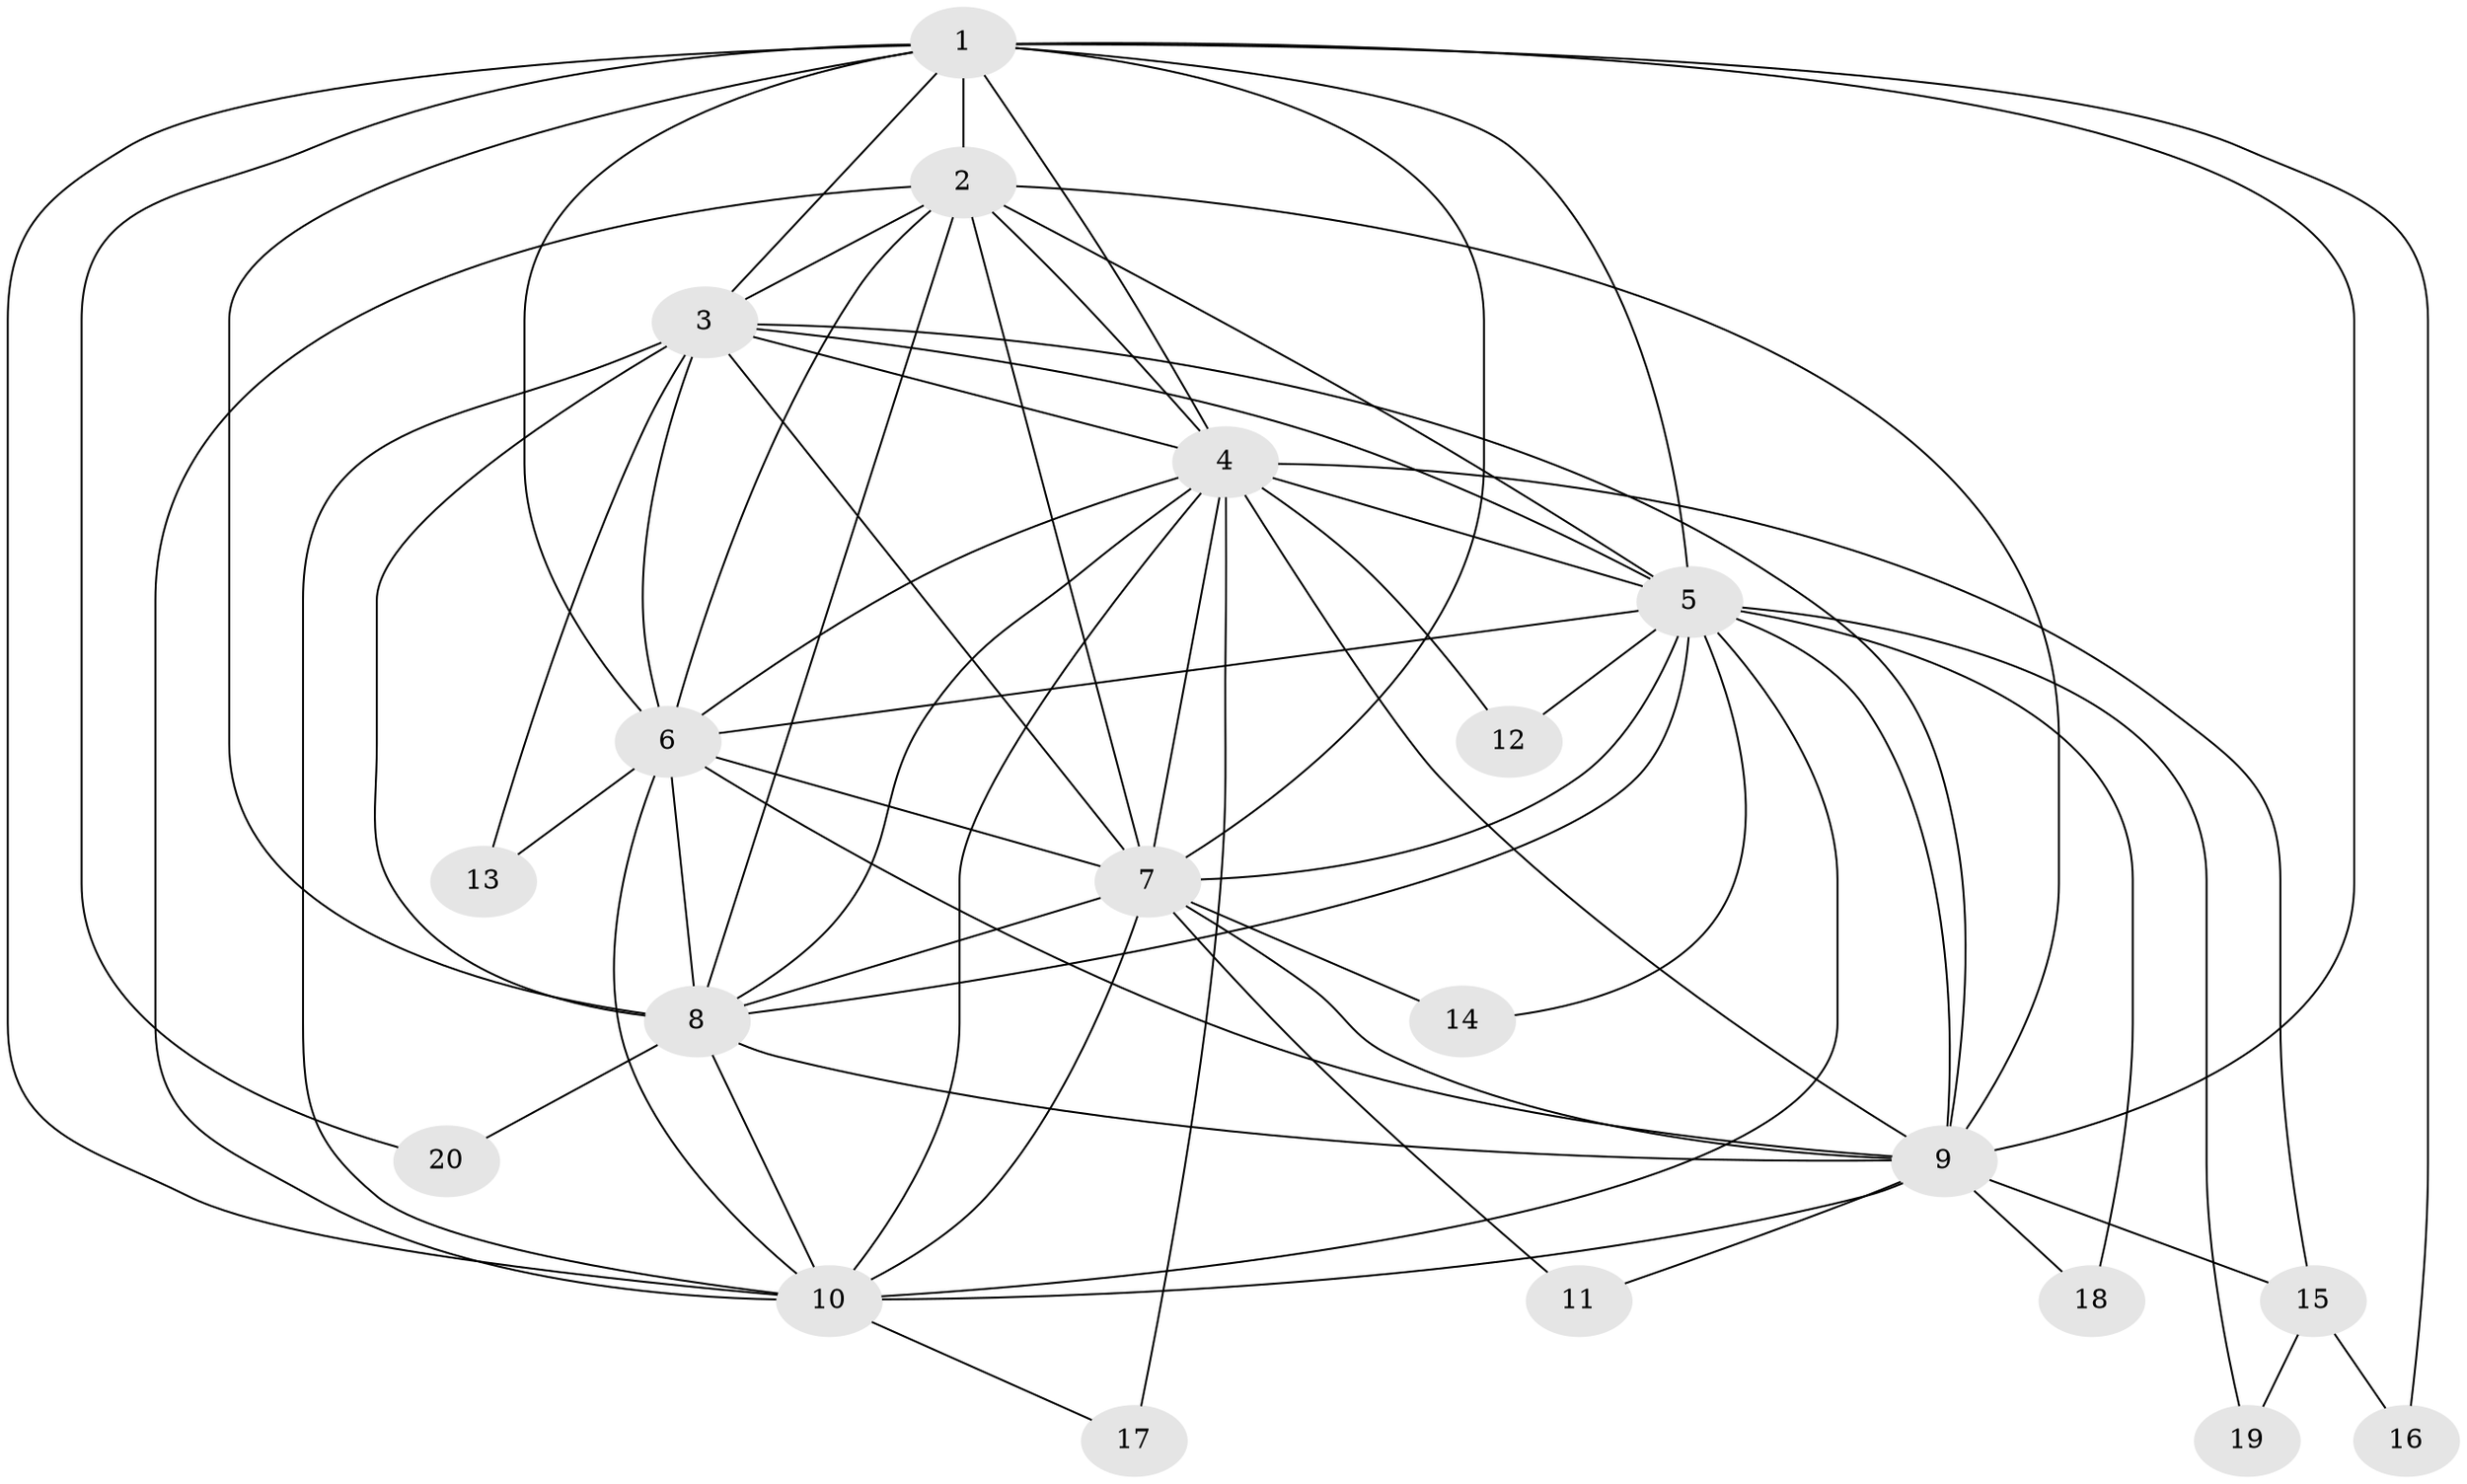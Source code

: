 // Generated by graph-tools (version 1.1) at 2025/46/02/15/25 05:46:28]
// undirected, 20 vertices, 65 edges
graph export_dot {
graph [start="1"]
  node [color=gray90,style=filled];
  1;
  2;
  3;
  4;
  5;
  6;
  7;
  8;
  9;
  10;
  11;
  12;
  13;
  14;
  15;
  16;
  17;
  18;
  19;
  20;
  1 -- 2;
  1 -- 3;
  1 -- 4;
  1 -- 5;
  1 -- 6;
  1 -- 7;
  1 -- 8;
  1 -- 9;
  1 -- 10;
  1 -- 16;
  1 -- 20;
  2 -- 3;
  2 -- 4;
  2 -- 5;
  2 -- 6;
  2 -- 7;
  2 -- 8;
  2 -- 9;
  2 -- 10;
  3 -- 4;
  3 -- 5;
  3 -- 6;
  3 -- 7;
  3 -- 8;
  3 -- 9;
  3 -- 10;
  3 -- 13;
  4 -- 5;
  4 -- 6;
  4 -- 7;
  4 -- 8;
  4 -- 9;
  4 -- 10;
  4 -- 12;
  4 -- 15;
  4 -- 17;
  5 -- 6;
  5 -- 7;
  5 -- 8;
  5 -- 9;
  5 -- 10;
  5 -- 12;
  5 -- 14;
  5 -- 18;
  5 -- 19;
  6 -- 7;
  6 -- 8;
  6 -- 9;
  6 -- 10;
  6 -- 13;
  7 -- 8;
  7 -- 9;
  7 -- 10;
  7 -- 11;
  7 -- 14;
  8 -- 9;
  8 -- 10;
  8 -- 20;
  9 -- 10;
  9 -- 11;
  9 -- 15;
  9 -- 18;
  10 -- 17;
  15 -- 16;
  15 -- 19;
}
